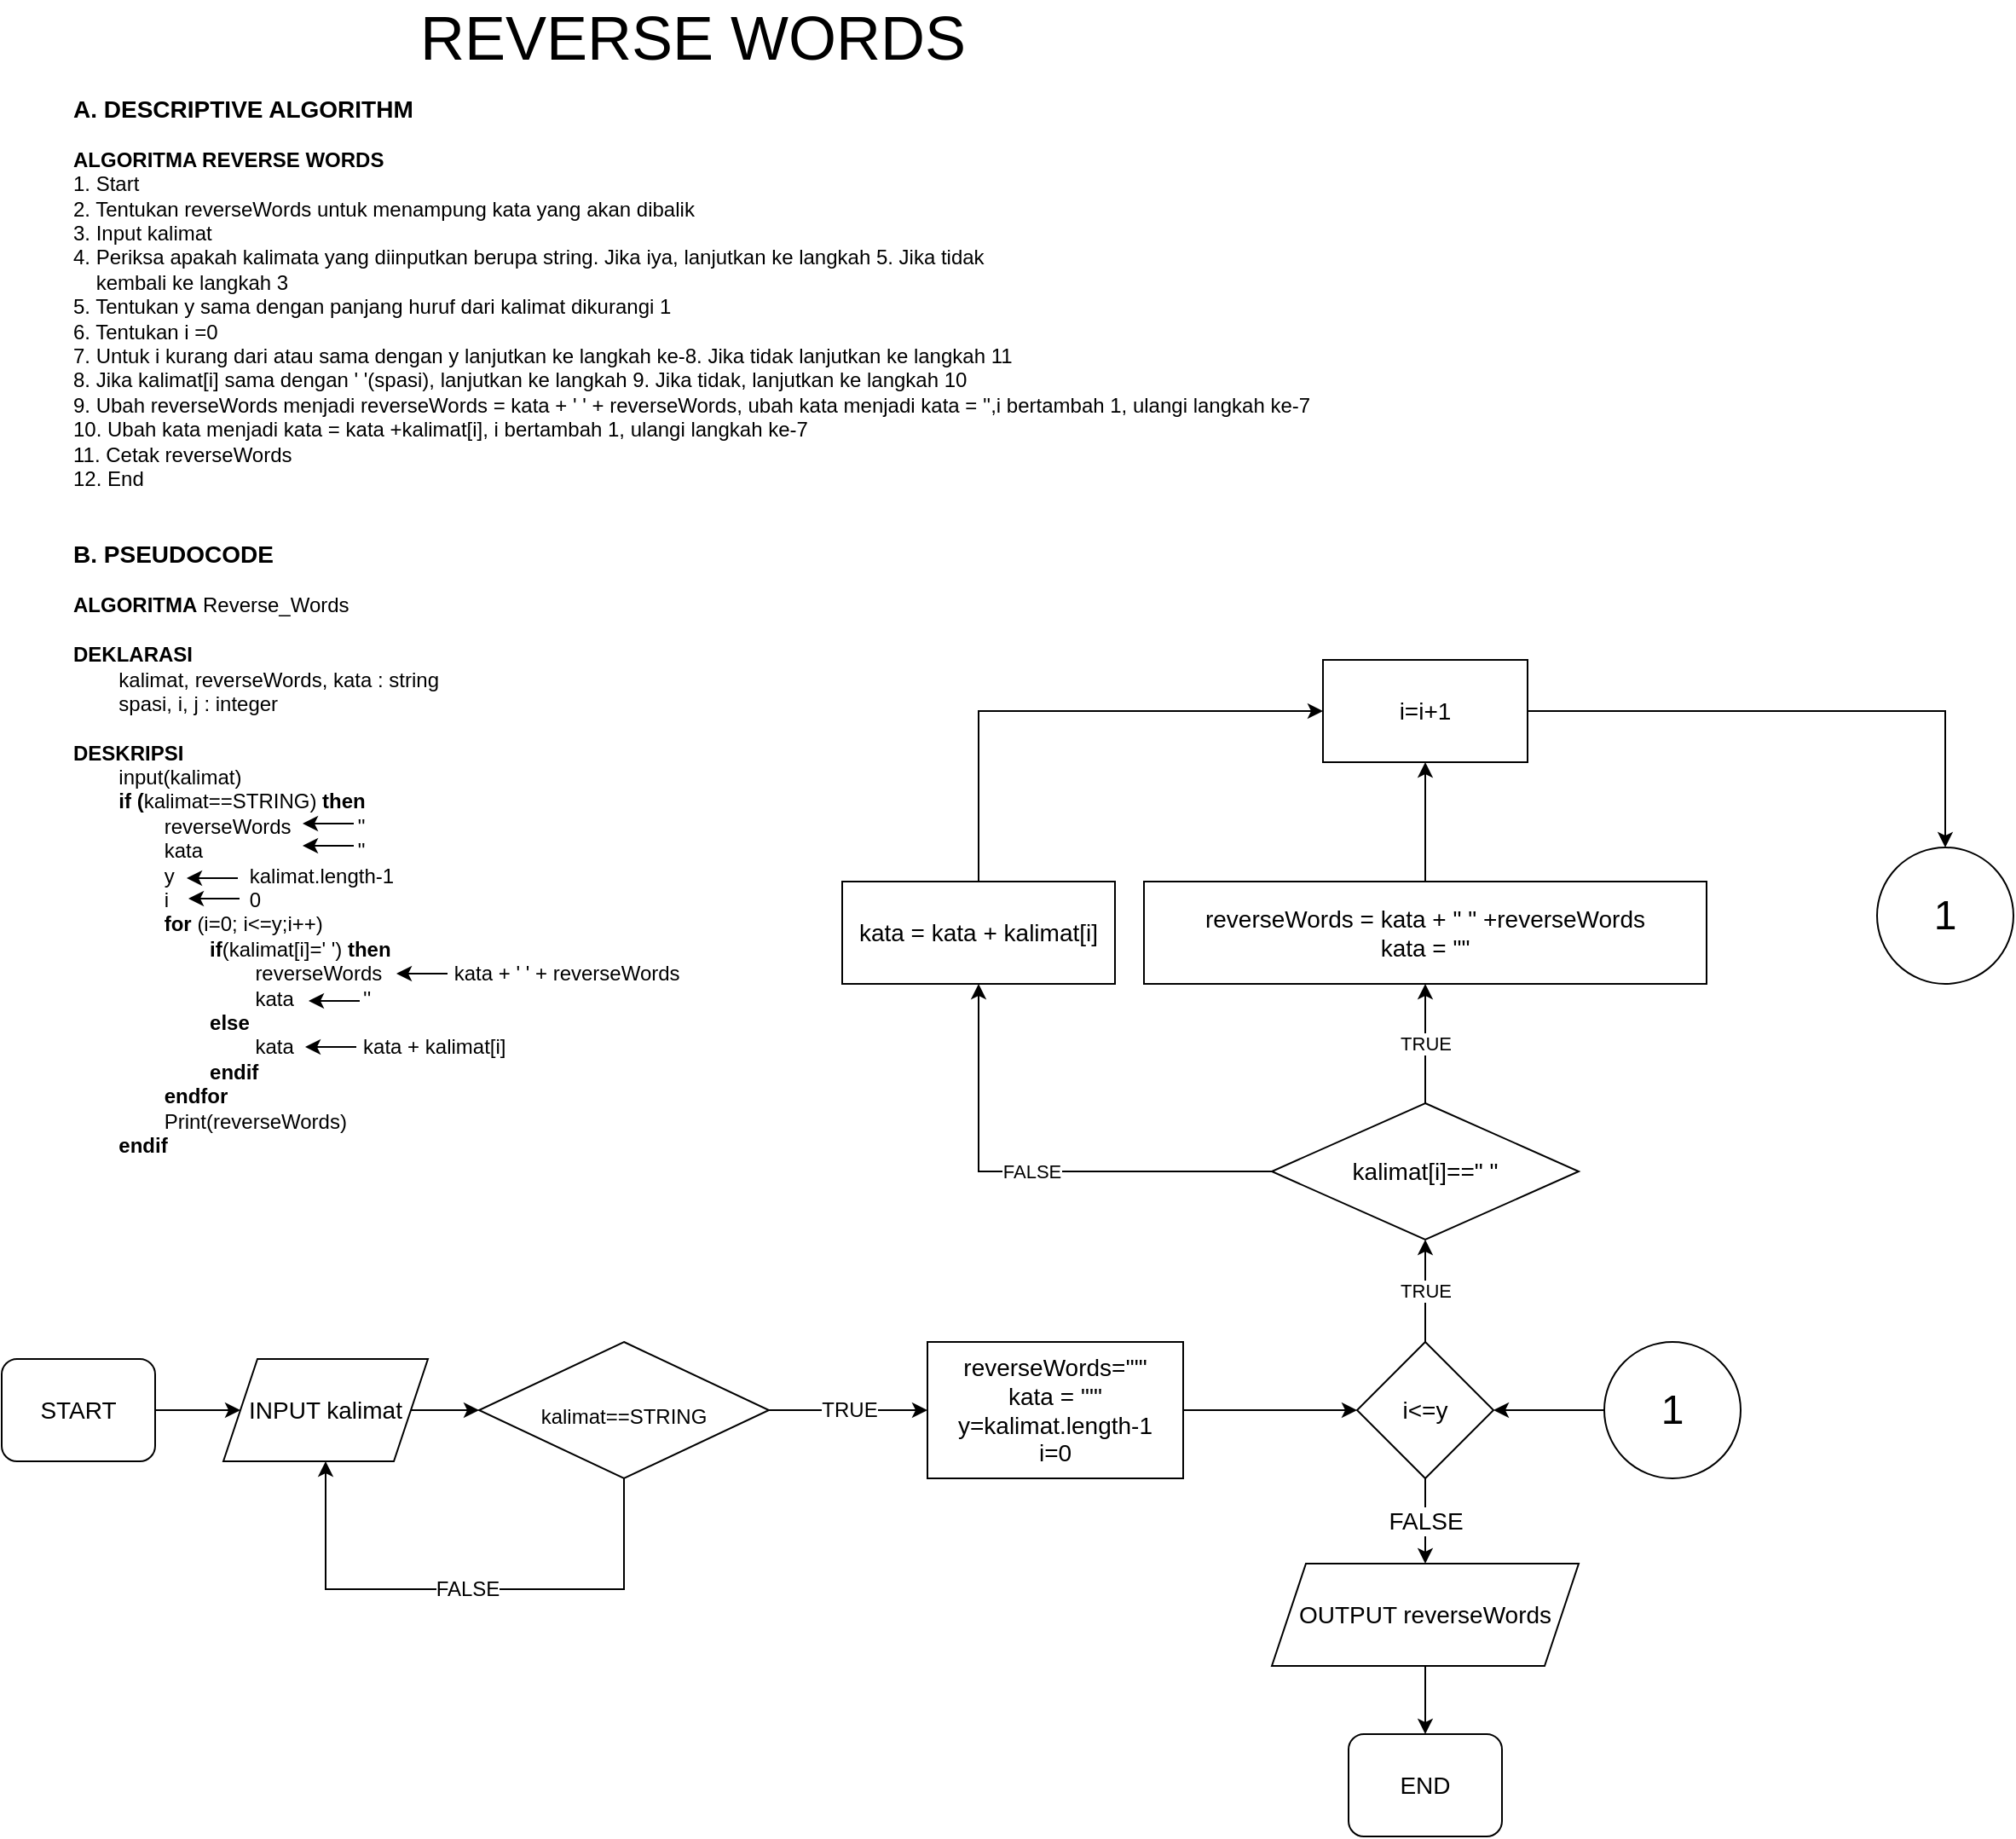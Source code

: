 <mxfile version="16.2.7" type="google"><diagram id="dLxFPhXbE_y-i3XnXIbO" name="Page-1"><mxGraphModel dx="868" dy="482" grid="1" gridSize="10" guides="1" tooltips="1" connect="1" arrows="1" fold="1" page="1" pageScale="1" pageWidth="850" pageHeight="1100" math="0" shadow="0"><root><mxCell id="0"/><mxCell id="1" parent="0"/><mxCell id="DSqVW9CoG3U2yEr1kgHv-1" value="&lt;font style=&quot;font-size: 36px&quot;&gt;REVERSE WORDS&lt;/font&gt;" style="text;html=1;resizable=0;autosize=1;align=center;verticalAlign=middle;points=[];fillColor=none;strokeColor=none;rounded=0;" parent="1" vertex="1"><mxGeometry x="245" y="30" width="340" height="30" as="geometry"/></mxCell><mxCell id="DSqVW9CoG3U2yEr1kgHv-3" value="&lt;b&gt;&lt;font style=&quot;font-size: 14px&quot;&gt;A. DESCRIPTIVE ALGORITHM&lt;/font&gt;&lt;br&gt;&lt;br&gt;ALGORITMA REVERSE WORDS&lt;br&gt;&lt;/b&gt;1. Start&lt;br&gt;2. Tentukan reverseWords untuk menampung kata yang akan dibalik&lt;br&gt;3. Input kalimat&lt;br&gt;4. Periksa apakah kalimata yang diinputkan berupa string. Jika iya, lanjutkan ke langkah 5. Jika tidak&lt;br&gt;&amp;nbsp; &amp;nbsp; kembali ke langkah 3&lt;br&gt;5. Tentukan y sama dengan panjang huruf dari kalimat dikurangi 1&lt;br&gt;6. Tentukan i =0&lt;br&gt;7. Untuk i kurang dari atau sama dengan y lanjutkan ke langkah ke-8. Jika tidak lanjutkan ke langkah 11&lt;br&gt;8. Jika kalimat[i] sama dengan ' '(spasi), lanjutkan ke langkah 9. Jika tidak, lanjutkan ke langkah 10&lt;br&gt;9. Ubah reverseWords menjadi reverseWords = kata + ' ' + reverseWords, ubah kata menjadi kata = '',i bertambah 1, ulangi langkah ke-7&lt;br&gt;10. Ubah kata menjadi kata = kata +kalimat[i], i bertambah 1, ulangi langkah ke-7&lt;br&gt;11. Cetak reverseWords&lt;br&gt;12. End&lt;br&gt;&lt;br&gt;&lt;br&gt;&lt;font style=&quot;font-size: 14px&quot;&gt;&lt;b&gt;B. PSEUDOCODE&lt;br&gt;&lt;/b&gt;&lt;/font&gt;&lt;br&gt;&lt;b&gt;ALGORITMA&lt;/b&gt; Reverse_Words&lt;br&gt;&lt;br&gt;&lt;b&gt;DEKLARASI&lt;/b&gt;&lt;br&gt;&lt;span&gt;&#9;&lt;/span&gt;&lt;span style=&quot;white-space: pre&quot;&gt;&#9;&lt;/span&gt;kalimat, reverseWords, kata : string&lt;br&gt;&lt;span&gt;&#9;&lt;/span&gt;&lt;span style=&quot;white-space: pre&quot;&gt;&#9;&lt;/span&gt;spasi, i, j : integer&lt;br&gt;&lt;span&gt;&#9;&lt;/span&gt;&lt;br&gt;&lt;b&gt;DESKRIPSI&lt;/b&gt;&lt;br&gt;&lt;span&gt;&#9;&lt;/span&gt;&lt;span style=&quot;white-space: pre&quot;&gt;&#9;&lt;/span&gt;input(kalimat)&lt;br&gt;&lt;span style=&quot;white-space: pre&quot;&gt;&#9;&lt;/span&gt;&lt;b&gt;if (&lt;/b&gt;kalimat==STRING) &lt;b&gt;then&lt;/b&gt;&lt;br&gt;&lt;span style=&quot;font-weight: bold ; white-space: pre&quot;&gt;&#9;&lt;/span&gt;&lt;span style=&quot;font-weight: bold ; white-space: pre&quot;&gt;&#9;&lt;/span&gt;reverseWords&lt;span style=&quot;white-space: pre&quot;&gt;&#9;&lt;/span&gt;&lt;span style=&quot;white-space: pre&quot;&gt;&#9;&lt;/span&gt;&amp;nbsp; ''&lt;br&gt;&lt;span style=&quot;white-space: pre&quot;&gt;&#9;&lt;/span&gt;&lt;span style=&quot;white-space: pre&quot;&gt;&#9;&lt;/span&gt;kata&lt;span style=&quot;white-space: pre&quot;&gt;&#9;&lt;/span&gt;&lt;span style=&quot;white-space: pre&quot;&gt;&#9;&lt;/span&gt;&lt;span style=&quot;white-space: pre&quot;&gt;&#9;&lt;/span&gt;&lt;span style=&quot;white-space: pre&quot;&gt;&#9;&lt;/span&gt;&amp;nbsp; ''&lt;br&gt;&lt;span style=&quot;white-space: pre&quot;&gt;&#9;&lt;/span&gt;&lt;span style=&quot;white-space: pre&quot;&gt;&#9;&lt;/span&gt;y&lt;span style=&quot;white-space: pre&quot;&gt;&#9;&lt;/span&gt;&amp;nbsp; &amp;nbsp; &amp;nbsp; &amp;nbsp;kalimat.length-1&lt;br&gt;&lt;span style=&quot;white-space: pre&quot;&gt;&#9;&lt;/span&gt;&lt;span style=&quot;white-space: pre&quot;&gt;&#9;&lt;/span&gt;i&lt;span style=&quot;white-space: pre&quot;&gt;&#9;&lt;/span&gt;&amp;nbsp; &amp;nbsp; &amp;nbsp; &amp;nbsp;0&lt;br&gt;&lt;span&gt;&#9;&lt;/span&gt;&lt;b&gt;&lt;span style=&quot;white-space: pre&quot;&gt;&#9;&lt;span style=&quot;white-space: pre&quot;&gt;&#9;&lt;/span&gt;&lt;/span&gt;for &lt;/b&gt;(i=0; i&amp;lt;=y;i++)&lt;br&gt;&lt;span&gt;&#9;&lt;/span&gt;&lt;span&gt;&#9;&lt;/span&gt;&lt;b&gt;&lt;span&gt;&#9;&lt;/span&gt;&lt;span style=&quot;white-space: pre&quot;&gt;&#9;&lt;/span&gt;&lt;span style=&quot;white-space: pre&quot;&gt;&#9;&lt;span style=&quot;white-space: pre&quot;&gt;&#9;&lt;/span&gt;&lt;/span&gt;if&lt;/b&gt;(kalimat[i]=' ') &lt;b&gt;then&lt;/b&gt;&lt;br&gt;&lt;span&gt;&lt;span style=&quot;white-space: pre&quot;&gt;&#9;&lt;/span&gt;&lt;span style=&quot;white-space: pre&quot;&gt;&#9;&lt;/span&gt;&lt;span style=&quot;white-space: pre&quot;&gt;&#9;&lt;span style=&quot;white-space: pre&quot;&gt;&#9;&lt;/span&gt;&lt;/span&gt;reverseWords&lt;/span&gt;&lt;span style=&quot;white-space: pre&quot;&gt;&#9;&lt;/span&gt;&lt;span style=&quot;white-space: pre&quot;&gt;&#9;&lt;/span&gt;&lt;span&gt;&amp;nbsp; &amp;nbsp;kata + ' ' + reverseWords&lt;/span&gt;&lt;br&gt;&lt;span style=&quot;white-space: pre&quot;&gt;&#9;&lt;/span&gt;&lt;span style=&quot;white-space: pre&quot;&gt;&#9;&lt;/span&gt;&lt;span style=&quot;white-space: pre&quot;&gt;&#9;&lt;span style=&quot;white-space: pre&quot;&gt;&#9;&lt;/span&gt;&lt;/span&gt;kata&lt;span style=&quot;white-space: pre&quot;&gt;&#9;&lt;/span&gt;&lt;span style=&quot;white-space: pre&quot;&gt;&#9;&lt;/span&gt;&amp;nbsp; &amp;nbsp;''&lt;br&gt;&lt;span style=&quot;white-space: pre&quot;&gt;&lt;span style=&quot;white-space: pre&quot;&gt;&#9;&lt;/span&gt;&lt;span style=&quot;white-space: pre&quot;&gt;&#9;&lt;span style=&quot;white-space: pre&quot;&gt;&#9;&lt;/span&gt;&lt;/span&gt;&lt;b&gt;else&lt;br&gt;&lt;/b&gt;&lt;span style=&quot;white-space: pre&quot;&gt;&#9;&lt;/span&gt;&lt;span style=&quot;white-space: pre&quot;&gt;&#9;&lt;/span&gt;&lt;span style=&quot;white-space: pre&quot;&gt;&#9;&lt;span style=&quot;white-space: pre&quot;&gt;&#9;&lt;/span&gt;&lt;/span&gt;kata&lt;span style=&quot;white-space: pre&quot;&gt;&#9;&lt;/span&gt;&lt;span style=&quot;white-space: pre&quot;&gt;&#9;&lt;/span&gt;   kata + kalimat[i]&#9;&lt;/span&gt;&lt;br&gt;&lt;span&gt;&#9;&lt;/span&gt;&lt;span&gt;&#9;&lt;/span&gt;&lt;b&gt;&lt;span&gt;&#9;&lt;/span&gt;&lt;span style=&quot;white-space: pre&quot;&gt;&#9;&lt;/span&gt;&lt;span style=&quot;white-space: pre&quot;&gt;&#9;&lt;span style=&quot;white-space: pre&quot;&gt;&#9;&lt;/span&gt;&lt;/span&gt;endif&lt;/b&gt;&lt;br&gt;&lt;span&gt;&#9;&lt;/span&gt;&lt;b&gt;&lt;span style=&quot;white-space: pre&quot;&gt;&#9;&lt;span style=&quot;white-space: pre&quot;&gt;&#9;&lt;/span&gt;&lt;/span&gt;endfor&lt;/b&gt;&lt;br&gt;&lt;span&gt;&#9;&lt;/span&gt;&lt;span style=&quot;white-space: pre&quot;&gt;&#9;&lt;span style=&quot;white-space: pre&quot;&gt;&#9;&lt;/span&gt;&lt;/span&gt;Print(reverseWords)&lt;br&gt;&lt;span style=&quot;white-space: pre&quot;&gt;&#9;&lt;/span&gt;&lt;b&gt;endif&lt;/b&gt;" style="text;html=1;resizable=0;autosize=1;align=left;verticalAlign=middle;points=[];fillColor=none;strokeColor=none;rounded=0;fontSize=12;" parent="1" vertex="1"><mxGeometry x="50" y="85" width="740" height="610" as="geometry"/></mxCell><mxCell id="DSqVW9CoG3U2yEr1kgHv-17" value="" style="edgeStyle=orthogonalEdgeStyle;rounded=0;orthogonalLoop=1;jettySize=auto;html=1;fontSize=14;" parent="1" source="DSqVW9CoG3U2yEr1kgHv-4" target="DSqVW9CoG3U2yEr1kgHv-7" edge="1"><mxGeometry relative="1" as="geometry"/></mxCell><mxCell id="DSqVW9CoG3U2yEr1kgHv-4" value="START" style="rounded=1;whiteSpace=wrap;html=1;fontSize=14;" parent="1" vertex="1"><mxGeometry x="10" y="820" width="90" height="60" as="geometry"/></mxCell><mxCell id="DSqVW9CoG3U2yEr1kgHv-5" value="END" style="rounded=1;whiteSpace=wrap;html=1;fontSize=14;" parent="1" vertex="1"><mxGeometry x="800" y="1040" width="90" height="60" as="geometry"/></mxCell><mxCell id="KPyimkboqEfxeCHbSpnv-4" value="" style="edgeStyle=orthogonalEdgeStyle;rounded=0;orthogonalLoop=1;jettySize=auto;html=1;fontSize=12;" parent="1" source="DSqVW9CoG3U2yEr1kgHv-6" target="DSqVW9CoG3U2yEr1kgHv-11" edge="1"><mxGeometry relative="1" as="geometry"/></mxCell><mxCell id="DSqVW9CoG3U2yEr1kgHv-6" value="reverseWords='&quot;&quot;&lt;br&gt;kata = '&quot;&quot;&lt;br&gt;y=kalimat.length-1&lt;br&gt;i=0" style="rounded=0;whiteSpace=wrap;html=1;fontSize=14;" parent="1" vertex="1"><mxGeometry x="553" y="810" width="150" height="80" as="geometry"/></mxCell><mxCell id="0_83bP-L-QFlfuqW1IeD-15" value="" style="edgeStyle=orthogonalEdgeStyle;rounded=0;orthogonalLoop=1;jettySize=auto;html=1;fontSize=12;" parent="1" source="DSqVW9CoG3U2yEr1kgHv-7" target="0_83bP-L-QFlfuqW1IeD-14" edge="1"><mxGeometry relative="1" as="geometry"/></mxCell><mxCell id="DSqVW9CoG3U2yEr1kgHv-7" value="INPUT kalimat" style="shape=parallelogram;perimeter=parallelogramPerimeter;whiteSpace=wrap;html=1;fixedSize=1;fontSize=14;" parent="1" vertex="1"><mxGeometry x="140" y="820" width="120" height="60" as="geometry"/></mxCell><mxCell id="0_83bP-L-QFlfuqW1IeD-24" style="edgeStyle=orthogonalEdgeStyle;rounded=0;orthogonalLoop=1;jettySize=auto;html=1;entryX=0;entryY=0.5;entryDx=0;entryDy=0;fontSize=12;exitX=0.5;exitY=0;exitDx=0;exitDy=0;" parent="1" source="DSqVW9CoG3U2yEr1kgHv-8" target="DSqVW9CoG3U2yEr1kgHv-15" edge="1"><mxGeometry relative="1" as="geometry"/></mxCell><mxCell id="DSqVW9CoG3U2yEr1kgHv-8" value="kata = kata + kalimat[i]" style="rounded=0;whiteSpace=wrap;html=1;fontSize=14;" parent="1" vertex="1"><mxGeometry x="503" y="540" width="160" height="60" as="geometry"/></mxCell><mxCell id="0_83bP-L-QFlfuqW1IeD-6" value="TRUE" style="edgeStyle=orthogonalEdgeStyle;rounded=0;orthogonalLoop=1;jettySize=auto;html=1;" parent="1" source="DSqVW9CoG3U2yEr1kgHv-9" target="DSqVW9CoG3U2yEr1kgHv-10" edge="1"><mxGeometry relative="1" as="geometry"/></mxCell><mxCell id="0_83bP-L-QFlfuqW1IeD-7" value="FALSE" style="edgeStyle=orthogonalEdgeStyle;rounded=0;orthogonalLoop=1;jettySize=auto;html=1;" parent="1" source="DSqVW9CoG3U2yEr1kgHv-9" target="DSqVW9CoG3U2yEr1kgHv-8" edge="1"><mxGeometry relative="1" as="geometry"/></mxCell><mxCell id="DSqVW9CoG3U2yEr1kgHv-9" value="kalimat[i]==&quot; &quot;" style="rhombus;whiteSpace=wrap;html=1;fontSize=14;" parent="1" vertex="1"><mxGeometry x="755" y="670" width="180" height="80" as="geometry"/></mxCell><mxCell id="0_83bP-L-QFlfuqW1IeD-8" value="" style="edgeStyle=orthogonalEdgeStyle;rounded=0;orthogonalLoop=1;jettySize=auto;html=1;" parent="1" source="DSqVW9CoG3U2yEr1kgHv-10" target="DSqVW9CoG3U2yEr1kgHv-15" edge="1"><mxGeometry relative="1" as="geometry"/></mxCell><mxCell id="DSqVW9CoG3U2yEr1kgHv-10" value="reverseWords = kata + &quot; &quot; +reverseWords&lt;br&gt;kata = &quot;&quot;" style="rounded=0;whiteSpace=wrap;html=1;fontSize=14;" parent="1" vertex="1"><mxGeometry x="680" y="540" width="330" height="60" as="geometry"/></mxCell><mxCell id="DSqVW9CoG3U2yEr1kgHv-31" value="FALSE" style="edgeStyle=orthogonalEdgeStyle;rounded=0;orthogonalLoop=1;jettySize=auto;html=1;fontSize=14;entryX=0.5;entryY=0;entryDx=0;entryDy=0;" parent="1" source="DSqVW9CoG3U2yEr1kgHv-11" target="DSqVW9CoG3U2yEr1kgHv-16" edge="1"><mxGeometry relative="1" as="geometry"><mxPoint x="560" y="920" as="targetPoint"/></mxGeometry></mxCell><mxCell id="0_83bP-L-QFlfuqW1IeD-5" value="TRUE" style="edgeStyle=orthogonalEdgeStyle;rounded=0;orthogonalLoop=1;jettySize=auto;html=1;" parent="1" source="DSqVW9CoG3U2yEr1kgHv-11" target="DSqVW9CoG3U2yEr1kgHv-9" edge="1"><mxGeometry relative="1" as="geometry"/></mxCell><mxCell id="DSqVW9CoG3U2yEr1kgHv-11" value="i&amp;lt;=y" style="rhombus;whiteSpace=wrap;html=1;fontSize=14;" parent="1" vertex="1"><mxGeometry x="805" y="810" width="80" height="80" as="geometry"/></mxCell><mxCell id="0_83bP-L-QFlfuqW1IeD-11" value="" style="edgeStyle=orthogonalEdgeStyle;rounded=0;orthogonalLoop=1;jettySize=auto;html=1;fontSize=24;" parent="1" source="DSqVW9CoG3U2yEr1kgHv-15" target="0_83bP-L-QFlfuqW1IeD-10" edge="1"><mxGeometry relative="1" as="geometry"/></mxCell><mxCell id="DSqVW9CoG3U2yEr1kgHv-15" value="i=i+1" style="rounded=0;whiteSpace=wrap;html=1;fontSize=14;" parent="1" vertex="1"><mxGeometry x="785" y="410" width="120" height="60" as="geometry"/></mxCell><mxCell id="DSqVW9CoG3U2yEr1kgHv-35" value="" style="edgeStyle=orthogonalEdgeStyle;rounded=0;orthogonalLoop=1;jettySize=auto;html=1;fontSize=14;" parent="1" source="DSqVW9CoG3U2yEr1kgHv-16" target="DSqVW9CoG3U2yEr1kgHv-5" edge="1"><mxGeometry relative="1" as="geometry"/></mxCell><mxCell id="DSqVW9CoG3U2yEr1kgHv-16" value="OUTPUT reverseWords" style="shape=parallelogram;perimeter=parallelogramPerimeter;whiteSpace=wrap;html=1;fixedSize=1;fontSize=14;" parent="1" vertex="1"><mxGeometry x="755" y="940" width="180" height="60" as="geometry"/></mxCell><mxCell id="DSqVW9CoG3U2yEr1kgHv-44" value="" style="endArrow=classic;html=1;rounded=0;fontSize=14;" parent="1" edge="1"><mxGeometry width="50" height="50" relative="1" as="geometry"><mxPoint x="216.5" y="519" as="sourcePoint"/><mxPoint x="186.5" y="519" as="targetPoint"/><Array as="points"/></mxGeometry></mxCell><mxCell id="DSqVW9CoG3U2yEr1kgHv-45" value="" style="endArrow=classic;html=1;rounded=0;fontSize=14;" parent="1" edge="1"><mxGeometry width="50" height="50" relative="1" as="geometry"><mxPoint x="216.5" y="506" as="sourcePoint"/><mxPoint x="186.5" y="506" as="targetPoint"/><Array as="points"/></mxGeometry></mxCell><mxCell id="DSqVW9CoG3U2yEr1kgHv-46" value="" style="endArrow=classic;html=1;rounded=0;fontSize=14;" parent="1" edge="1"><mxGeometry width="50" height="50" relative="1" as="geometry"><mxPoint x="148.5" y="538" as="sourcePoint"/><mxPoint x="118.5" y="538" as="targetPoint"/><Array as="points"/></mxGeometry></mxCell><mxCell id="DSqVW9CoG3U2yEr1kgHv-48" value="" style="endArrow=classic;html=1;rounded=0;fontSize=14;" parent="1" edge="1"><mxGeometry width="50" height="50" relative="1" as="geometry"><mxPoint x="220" y="610" as="sourcePoint"/><mxPoint x="190" y="610" as="targetPoint"/><Array as="points"><mxPoint x="200" y="610"/></Array></mxGeometry></mxCell><mxCell id="DSqVW9CoG3U2yEr1kgHv-49" value="" style="endArrow=classic;html=1;rounded=0;fontSize=14;" parent="1" edge="1"><mxGeometry width="50" height="50" relative="1" as="geometry"><mxPoint x="218" y="637" as="sourcePoint"/><mxPoint x="188" y="637" as="targetPoint"/><Array as="points"/></mxGeometry></mxCell><mxCell id="0_83bP-L-QFlfuqW1IeD-1" value="" style="endArrow=classic;html=1;rounded=0;fontSize=14;" parent="1" edge="1"><mxGeometry width="50" height="50" relative="1" as="geometry"><mxPoint x="149.5" y="550" as="sourcePoint"/><mxPoint x="119.5" y="550" as="targetPoint"/><Array as="points"/></mxGeometry></mxCell><mxCell id="0_83bP-L-QFlfuqW1IeD-10" value="&lt;font style=&quot;font-size: 24px&quot;&gt;1&lt;/font&gt;" style="ellipse;whiteSpace=wrap;html=1;aspect=fixed;" parent="1" vertex="1"><mxGeometry x="1110" y="520" width="80" height="80" as="geometry"/></mxCell><mxCell id="0_83bP-L-QFlfuqW1IeD-13" value="" style="edgeStyle=orthogonalEdgeStyle;rounded=0;orthogonalLoop=1;jettySize=auto;html=1;fontSize=24;entryX=1;entryY=0.5;entryDx=0;entryDy=0;" parent="1" source="0_83bP-L-QFlfuqW1IeD-12" target="DSqVW9CoG3U2yEr1kgHv-11" edge="1"><mxGeometry relative="1" as="geometry"/></mxCell><mxCell id="0_83bP-L-QFlfuqW1IeD-12" value="&lt;font style=&quot;font-size: 24px&quot;&gt;1&lt;/font&gt;" style="ellipse;whiteSpace=wrap;html=1;aspect=fixed;" parent="1" vertex="1"><mxGeometry x="950" y="810" width="80" height="80" as="geometry"/></mxCell><mxCell id="0_83bP-L-QFlfuqW1IeD-20" value="FALSE" style="edgeStyle=orthogonalEdgeStyle;rounded=0;orthogonalLoop=1;jettySize=auto;html=1;fontSize=12;entryX=0.5;entryY=1;entryDx=0;entryDy=0;" parent="1" source="0_83bP-L-QFlfuqW1IeD-14" target="DSqVW9CoG3U2yEr1kgHv-7" edge="1"><mxGeometry relative="1" as="geometry"><mxPoint x="200" y="883" as="targetPoint"/><Array as="points"><mxPoint x="375" y="955"/><mxPoint x="200" y="955"/></Array></mxGeometry></mxCell><mxCell id="KPyimkboqEfxeCHbSpnv-3" value="TRUE" style="edgeStyle=orthogonalEdgeStyle;rounded=0;orthogonalLoop=1;jettySize=auto;html=1;fontSize=12;" parent="1" source="0_83bP-L-QFlfuqW1IeD-14" target="DSqVW9CoG3U2yEr1kgHv-6" edge="1"><mxGeometry relative="1" as="geometry"/></mxCell><mxCell id="0_83bP-L-QFlfuqW1IeD-14" value="&lt;font style=&quot;font-size: 12px&quot;&gt;kalimat==STRING&lt;/font&gt;" style="rhombus;whiteSpace=wrap;html=1;fontSize=24;" parent="1" vertex="1"><mxGeometry x="290" y="810" width="170" height="80" as="geometry"/></mxCell><mxCell id="0_83bP-L-QFlfuqW1IeD-25" value="" style="endArrow=classic;html=1;rounded=0;fontSize=14;" parent="1" edge="1"><mxGeometry width="50" height="50" relative="1" as="geometry"><mxPoint x="271.5" y="594" as="sourcePoint"/><mxPoint x="241.5" y="594" as="targetPoint"/><Array as="points"/></mxGeometry></mxCell></root></mxGraphModel></diagram></mxfile>